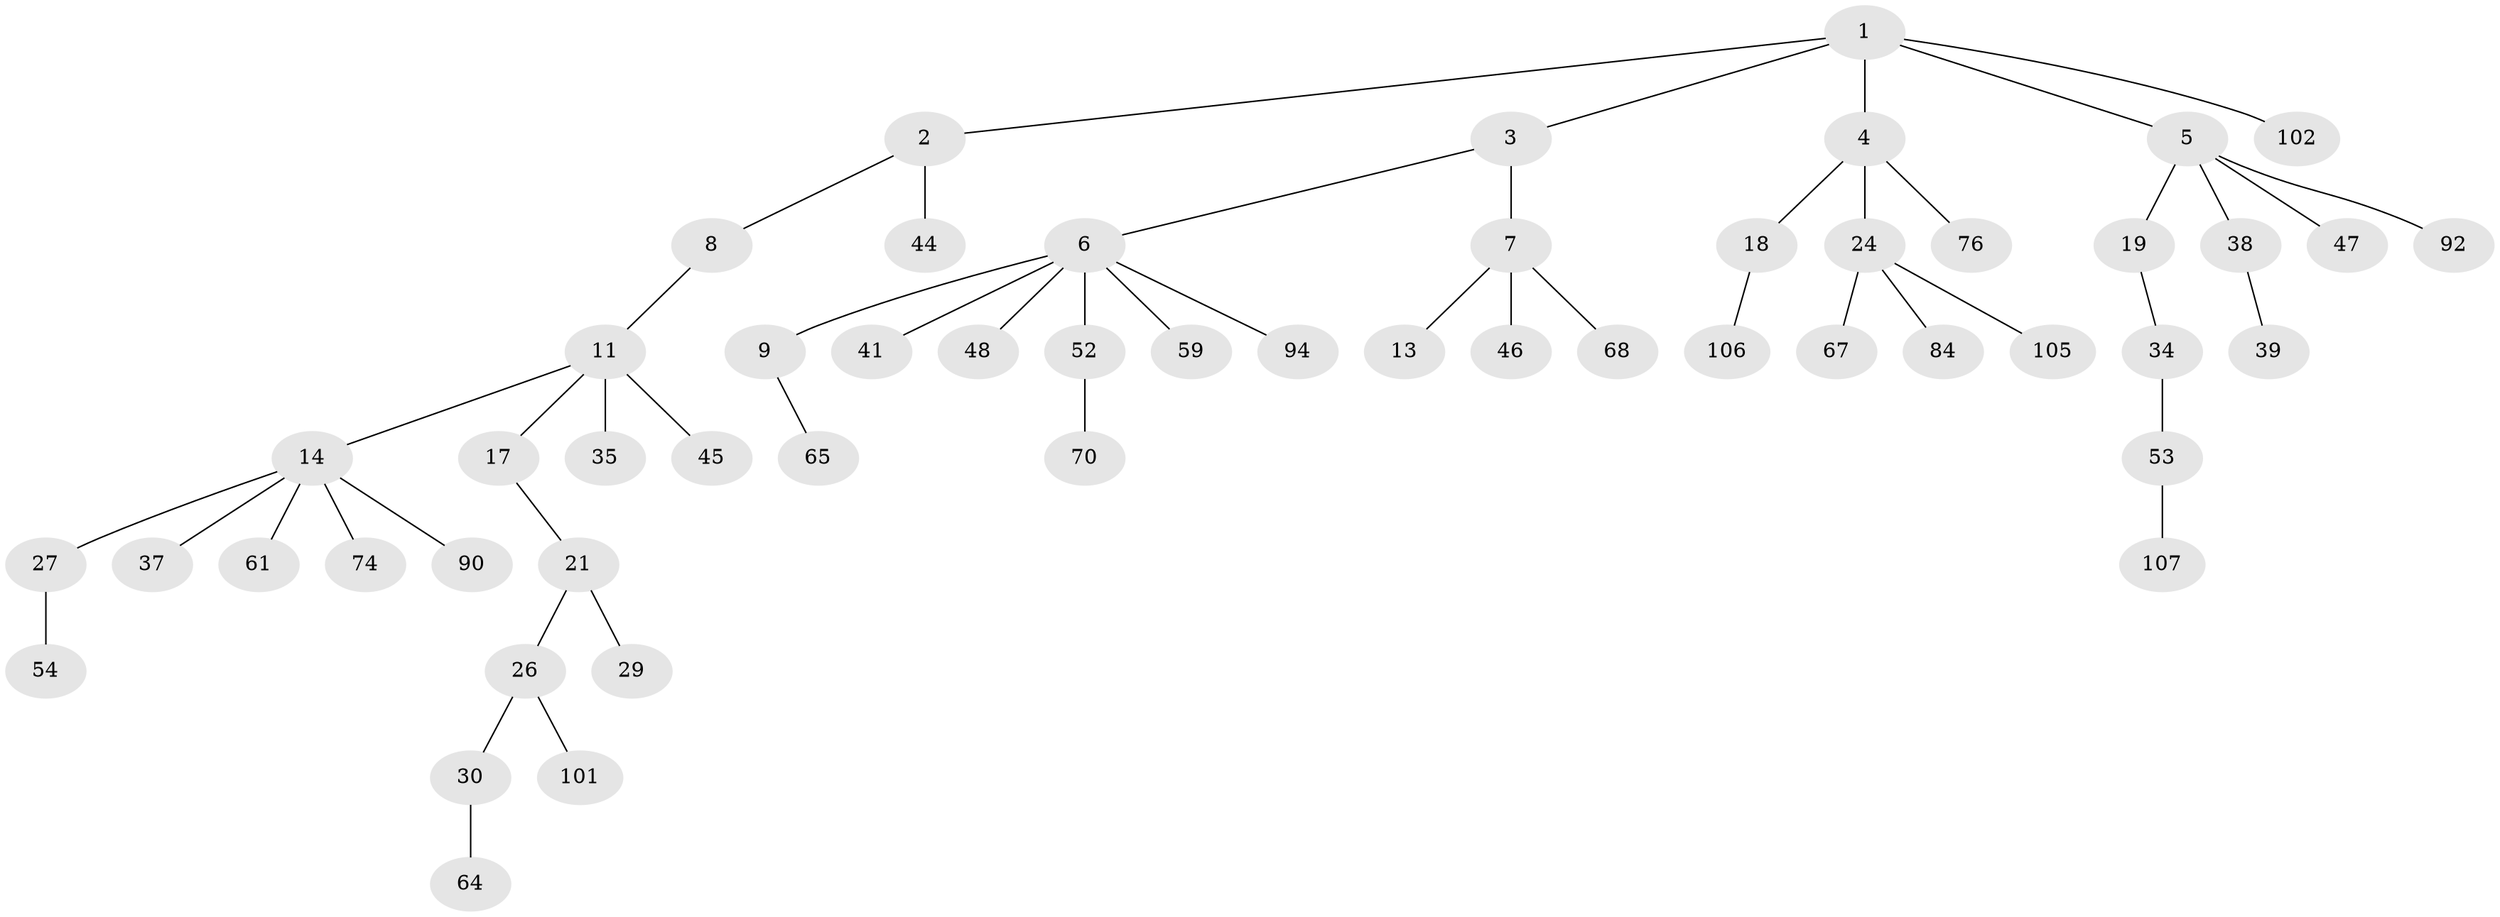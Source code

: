 // original degree distribution, {5: 0.056074766355140186, 3: 0.1588785046728972, 4: 0.037383177570093455, 2: 0.17757009345794392, 6: 0.018691588785046728, 7: 0.009345794392523364, 1: 0.5420560747663551}
// Generated by graph-tools (version 1.1) at 2025/15/03/09/25 04:15:24]
// undirected, 53 vertices, 52 edges
graph export_dot {
graph [start="1"]
  node [color=gray90,style=filled];
  1 [super="+75"];
  2;
  3;
  4;
  5 [super="+23+12"];
  6 [super="+40"];
  7 [super="+10+78"];
  8;
  9 [super="+16+85"];
  11 [super="+50"];
  13 [super="+33+73"];
  14 [super="+77+36+88+28"];
  17 [super="+69"];
  18 [super="+87"];
  19 [super="+22"];
  21 [super="+104"];
  24 [super="+43+25+100"];
  26 [super="+93+56+57"];
  27;
  29;
  30 [super="+79"];
  34;
  35;
  37;
  38;
  39 [super="+95"];
  41;
  44 [super="+103"];
  45 [super="+63"];
  46 [super="+72+49"];
  47;
  48;
  52;
  53;
  54;
  59;
  61;
  64;
  65;
  67;
  68 [super="+97"];
  70 [super="+98+82"];
  74;
  76;
  84;
  90 [super="+99"];
  92;
  94;
  101;
  102;
  105;
  106;
  107;
  1 -- 2;
  1 -- 3;
  1 -- 4;
  1 -- 5;
  1 -- 102;
  2 -- 8;
  2 -- 44;
  3 -- 6;
  3 -- 7;
  4 -- 18;
  4 -- 24;
  4 -- 76;
  5 -- 38;
  5 -- 47;
  5 -- 19;
  5 -- 92;
  6 -- 9;
  6 -- 48;
  6 -- 52;
  6 -- 41;
  6 -- 59;
  6 -- 94;
  7 -- 46;
  7 -- 68;
  7 -- 13;
  8 -- 11;
  9 -- 65;
  11 -- 14;
  11 -- 17;
  11 -- 35;
  11 -- 45;
  14 -- 27;
  14 -- 37;
  14 -- 90;
  14 -- 61;
  14 -- 74;
  17 -- 21;
  18 -- 106;
  19 -- 34;
  21 -- 26;
  21 -- 29;
  24 -- 105;
  24 -- 84;
  24 -- 67;
  26 -- 30;
  26 -- 101;
  27 -- 54;
  30 -- 64;
  34 -- 53;
  38 -- 39;
  52 -- 70;
  53 -- 107;
}
